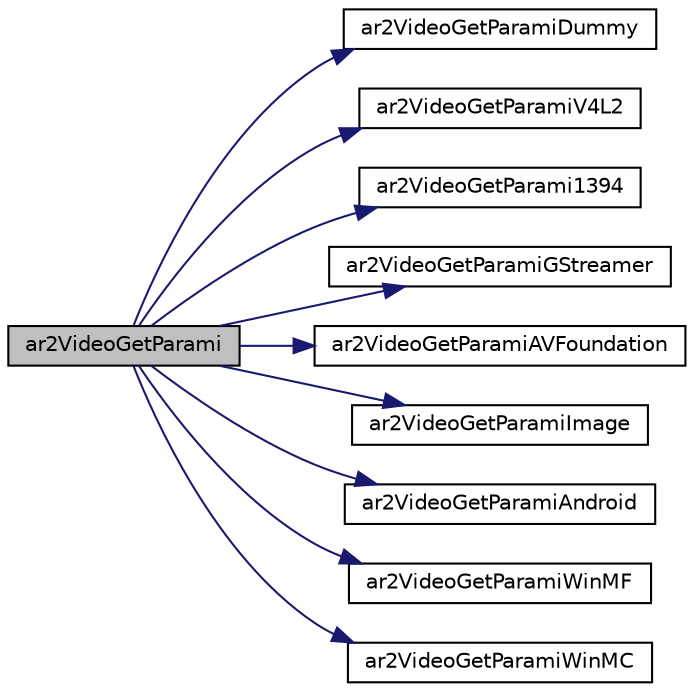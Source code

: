 digraph "ar2VideoGetParami"
{
 // INTERACTIVE_SVG=YES
  edge [fontname="Helvetica",fontsize="10",labelfontname="Helvetica",labelfontsize="10"];
  node [fontname="Helvetica",fontsize="10",shape=record];
  rankdir="LR";
  Node1 [label="ar2VideoGetParami",height=0.2,width=0.4,color="black", fillcolor="grey75", style="filled", fontcolor="black"];
  Node1 -> Node2 [color="midnightblue",fontsize="10",style="solid",fontname="Helvetica"];
  Node2 [label="ar2VideoGetParamiDummy",height=0.2,width=0.4,color="black", fillcolor="white", style="filled",URL="$video_dummy_8h.html#a21cfdfc1d4f7a374258b894b99a8a4d9"];
  Node1 -> Node3 [color="midnightblue",fontsize="10",style="solid",fontname="Helvetica"];
  Node3 [label="ar2VideoGetParamiV4L2",height=0.2,width=0.4,color="black", fillcolor="white", style="filled",URL="$video_v4_l2_8h.html#a20ec6276fa613171b650569206194a32"];
  Node1 -> Node4 [color="midnightblue",fontsize="10",style="solid",fontname="Helvetica"];
  Node4 [label="ar2VideoGetParami1394",height=0.2,width=0.4,color="black", fillcolor="white", style="filled",URL="$video1394_8h.html#ac6133ea036896d9e6171da008299f853"];
  Node1 -> Node5 [color="midnightblue",fontsize="10",style="solid",fontname="Helvetica"];
  Node5 [label="ar2VideoGetParamiGStreamer",height=0.2,width=0.4,color="black", fillcolor="white", style="filled",URL="$video_g_streamer_8h.html#a06215850227491cca2079bd515353c58"];
  Node1 -> Node6 [color="midnightblue",fontsize="10",style="solid",fontname="Helvetica"];
  Node6 [label="ar2VideoGetParamiAVFoundation",height=0.2,width=0.4,color="black", fillcolor="white", style="filled",URL="$video_a_v_foundation_8h.html#ae243debe2c8a0473ab60d57ac6cfc59b"];
  Node1 -> Node7 [color="midnightblue",fontsize="10",style="solid",fontname="Helvetica"];
  Node7 [label="ar2VideoGetParamiImage",height=0.2,width=0.4,color="black", fillcolor="white", style="filled",URL="$video_image_8h.html#a643853f81e1fd04fccdd8fb8ed778cdb"];
  Node1 -> Node8 [color="midnightblue",fontsize="10",style="solid",fontname="Helvetica"];
  Node8 [label="ar2VideoGetParamiAndroid",height=0.2,width=0.4,color="black", fillcolor="white", style="filled",URL="$video_android_8h.html#a8e1c2a91e405805bba46fa18b15191b5"];
  Node1 -> Node9 [color="midnightblue",fontsize="10",style="solid",fontname="Helvetica"];
  Node9 [label="ar2VideoGetParamiWinMF",height=0.2,width=0.4,color="black", fillcolor="white", style="filled",URL="$video_windows_media_foundation_8h.html#af3beb23787c689b81516088f4349c8a4"];
  Node1 -> Node10 [color="midnightblue",fontsize="10",style="solid",fontname="Helvetica"];
  Node10 [label="ar2VideoGetParamiWinMC",height=0.2,width=0.4,color="black", fillcolor="white", style="filled",URL="$video_windows_media_capture_8h.html#a0a27a8d36731b9932418d3e5e80d596b"];
}

